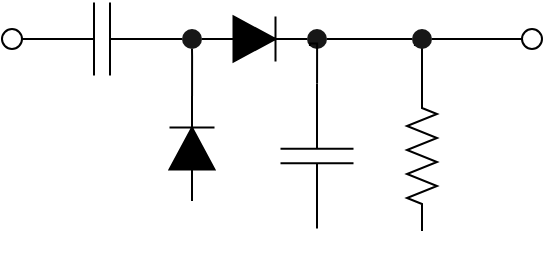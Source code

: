 <mxfile version="15.8.3" type="github">
  <diagram id="YqTTXCm3Z9OY1LwyzTcz" name="ページ1">
    <mxGraphModel dx="219" dy="388" grid="1" gridSize="10" guides="1" tooltips="1" connect="1" arrows="1" fold="1" page="1" pageScale="1" pageWidth="827" pageHeight="1169" math="0" shadow="0">
      <root>
        <mxCell id="0" />
        <mxCell id="1" parent="0" />
        <mxCell id="uBguimm7DA5kwSIhZWRy-23" value="" style="shape=image;verticalLabelPosition=bottom;labelBackgroundColor=#ffffff;verticalAlign=top;aspect=fixed;imageAspect=0;image=https://analogista.jp/wp-content/uploads/2021/08/gnd01.jpg;" vertex="1" parent="1">
          <mxGeometry x="255" y="351" width="30" height="30" as="geometry" />
        </mxCell>
        <mxCell id="uBguimm7DA5kwSIhZWRy-4" value="" style="verticalLabelPosition=bottom;shadow=0;dashed=0;align=center;html=1;verticalAlign=top;strokeWidth=1;shape=ellipse;perimeter=ellipsePerimeter;fontSize=20;" vertex="1" parent="1">
          <mxGeometry x="60" y="261.5" width="10" height="10" as="geometry" />
        </mxCell>
        <mxCell id="uBguimm7DA5kwSIhZWRy-6" value="" style="pointerEvents=1;verticalLabelPosition=bottom;shadow=0;dashed=0;align=center;html=1;verticalAlign=top;shape=mxgraph.electrical.capacitors.capacitor_1;" vertex="1" parent="1">
          <mxGeometry x="70" y="248.25" width="80" height="36.5" as="geometry" />
        </mxCell>
        <mxCell id="uBguimm7DA5kwSIhZWRy-7" value="" style="ellipse;whiteSpace=wrap;html=1;aspect=fixed;fontSize=20;strokeWidth=1;align=center;strokeColor=none;fillColor=#171717;" vertex="1" parent="1">
          <mxGeometry x="150" y="261.5" width="10" height="10" as="geometry" />
        </mxCell>
        <mxCell id="uBguimm7DA5kwSIhZWRy-10" style="edgeStyle=orthogonalEdgeStyle;rounded=0;orthogonalLoop=1;jettySize=auto;html=1;entryX=0.5;entryY=1;entryDx=0;entryDy=0;endArrow=none;endFill=0;" edge="1" parent="1" source="uBguimm7DA5kwSIhZWRy-9" target="uBguimm7DA5kwSIhZWRy-7">
          <mxGeometry relative="1" as="geometry" />
        </mxCell>
        <mxCell id="uBguimm7DA5kwSIhZWRy-9" value="" style="pointerEvents=1;fillColor=strokeColor;verticalLabelPosition=bottom;shadow=0;dashed=0;align=center;html=1;verticalAlign=top;shape=mxgraph.electrical.diodes.diode;rotation=-90;" vertex="1" parent="1">
          <mxGeometry x="128.75" y="310" width="52.5" height="22.5" as="geometry" />
        </mxCell>
        <mxCell id="uBguimm7DA5kwSIhZWRy-11" value="" style="shape=image;verticalLabelPosition=bottom;labelBackgroundColor=#ffffff;verticalAlign=top;aspect=fixed;imageAspect=0;image=https://analogista.jp/wp-content/uploads/2021/08/gnd01.jpg;" vertex="1" parent="1">
          <mxGeometry x="140" y="346" width="30" height="30" as="geometry" />
        </mxCell>
        <mxCell id="uBguimm7DA5kwSIhZWRy-12" value="" style="pointerEvents=1;fillColor=strokeColor;verticalLabelPosition=bottom;shadow=0;dashed=0;align=center;html=1;verticalAlign=top;shape=mxgraph.electrical.diodes.diode;rotation=0;" vertex="1" parent="1">
          <mxGeometry x="160" y="255.25" width="52.5" height="22.5" as="geometry" />
        </mxCell>
        <mxCell id="uBguimm7DA5kwSIhZWRy-13" value="" style="ellipse;whiteSpace=wrap;html=1;aspect=fixed;fontSize=20;strokeWidth=1;align=center;strokeColor=none;fillColor=#171717;" vertex="1" parent="1">
          <mxGeometry x="212.5" y="261.5" width="10" height="10" as="geometry" />
        </mxCell>
        <mxCell id="uBguimm7DA5kwSIhZWRy-17" style="edgeStyle=orthogonalEdgeStyle;rounded=0;orthogonalLoop=1;jettySize=auto;html=1;entryX=0;entryY=1;entryDx=0;entryDy=0;endArrow=none;endFill=0;" edge="1" parent="1" source="uBguimm7DA5kwSIhZWRy-15" target="uBguimm7DA5kwSIhZWRy-13">
          <mxGeometry relative="1" as="geometry" />
        </mxCell>
        <mxCell id="uBguimm7DA5kwSIhZWRy-15" value="" style="pointerEvents=1;verticalLabelPosition=bottom;shadow=0;dashed=0;align=center;html=1;verticalAlign=top;shape=mxgraph.electrical.capacitors.capacitor_1;rotation=-90;" vertex="1" parent="1">
          <mxGeometry x="181.25" y="306.75" width="72.5" height="36.5" as="geometry" />
        </mxCell>
        <mxCell id="uBguimm7DA5kwSIhZWRy-18" value="" style="shape=image;verticalLabelPosition=bottom;labelBackgroundColor=#ffffff;verticalAlign=top;aspect=fixed;imageAspect=0;image=https://analogista.jp/wp-content/uploads/2021/08/gnd01.jpg;" vertex="1" parent="1">
          <mxGeometry x="202.5" y="346" width="30" height="30" as="geometry" />
        </mxCell>
        <mxCell id="uBguimm7DA5kwSIhZWRy-22" style="edgeStyle=orthogonalEdgeStyle;rounded=0;orthogonalLoop=1;jettySize=auto;html=1;entryX=0;entryY=1;entryDx=0;entryDy=0;endArrow=none;endFill=0;" edge="1" parent="1" source="uBguimm7DA5kwSIhZWRy-19" target="uBguimm7DA5kwSIhZWRy-20">
          <mxGeometry relative="1" as="geometry" />
        </mxCell>
        <mxCell id="uBguimm7DA5kwSIhZWRy-19" value="" style="pointerEvents=1;verticalLabelPosition=bottom;shadow=0;dashed=0;align=center;html=1;verticalAlign=top;shape=mxgraph.electrical.resistors.resistor_2;rotation=90;" vertex="1" parent="1">
          <mxGeometry x="232.5" y="317.5" width="75" height="15" as="geometry" />
        </mxCell>
        <mxCell id="uBguimm7DA5kwSIhZWRy-21" style="edgeStyle=orthogonalEdgeStyle;rounded=0;orthogonalLoop=1;jettySize=auto;html=1;entryX=1;entryY=0.5;entryDx=0;entryDy=0;endArrow=none;endFill=0;" edge="1" parent="1" source="uBguimm7DA5kwSIhZWRy-20" target="uBguimm7DA5kwSIhZWRy-13">
          <mxGeometry relative="1" as="geometry" />
        </mxCell>
        <mxCell id="uBguimm7DA5kwSIhZWRy-20" value="" style="ellipse;whiteSpace=wrap;html=1;aspect=fixed;fontSize=20;strokeWidth=1;align=center;strokeColor=none;fillColor=#171717;" vertex="1" parent="1">
          <mxGeometry x="265" y="261.5" width="10" height="10" as="geometry" />
        </mxCell>
        <mxCell id="uBguimm7DA5kwSIhZWRy-25" style="edgeStyle=orthogonalEdgeStyle;rounded=0;orthogonalLoop=1;jettySize=auto;html=1;entryX=1;entryY=0.5;entryDx=0;entryDy=0;endArrow=none;endFill=0;" edge="1" parent="1" source="uBguimm7DA5kwSIhZWRy-24" target="uBguimm7DA5kwSIhZWRy-20">
          <mxGeometry relative="1" as="geometry" />
        </mxCell>
        <mxCell id="uBguimm7DA5kwSIhZWRy-24" value="" style="verticalLabelPosition=bottom;shadow=0;dashed=0;align=center;html=1;verticalAlign=top;strokeWidth=1;shape=ellipse;perimeter=ellipsePerimeter;fontSize=20;" vertex="1" parent="1">
          <mxGeometry x="320" y="261.5" width="10" height="10" as="geometry" />
        </mxCell>
      </root>
    </mxGraphModel>
  </diagram>
</mxfile>
